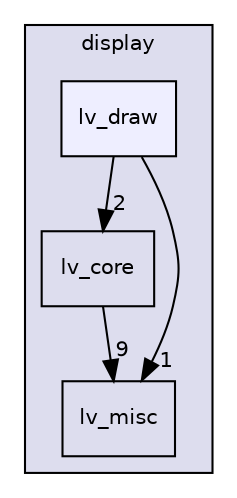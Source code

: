 digraph "include/display/lv_draw" {
  compound=true
  node [ fontsize="10", fontname="Helvetica"];
  edge [ labelfontsize="10", labelfontname="Helvetica"];
  subgraph clusterdir_4636d4e18f69ebf0de83434441c44c49 {
    graph [ bgcolor="#ddddee", pencolor="black", label="display" fontname="Helvetica", fontsize="10", URL="dir_4636d4e18f69ebf0de83434441c44c49.html"]
  dir_1983830a4a9a56ed40df8b0940fbb966 [shape=box label="lv_core" URL="dir_1983830a4a9a56ed40df8b0940fbb966.html"];
  dir_8d5074c2a437bce8e93a9bc4e658f9c1 [shape=box label="lv_misc" URL="dir_8d5074c2a437bce8e93a9bc4e658f9c1.html"];
  dir_5557102edcf4dba5129e43de0c13504c [shape=box, label="lv_draw", style="filled", fillcolor="#eeeeff", pencolor="black", URL="dir_5557102edcf4dba5129e43de0c13504c.html"];
  }
  dir_1983830a4a9a56ed40df8b0940fbb966->dir_8d5074c2a437bce8e93a9bc4e658f9c1 [headlabel="9", labeldistance=1.5 headhref="dir_000002_000006.html"];
  dir_5557102edcf4dba5129e43de0c13504c->dir_1983830a4a9a56ed40df8b0940fbb966 [headlabel="2", labeldistance=1.5 headhref="dir_000003_000002.html"];
  dir_5557102edcf4dba5129e43de0c13504c->dir_8d5074c2a437bce8e93a9bc4e658f9c1 [headlabel="1", labeldistance=1.5 headhref="dir_000003_000006.html"];
}
